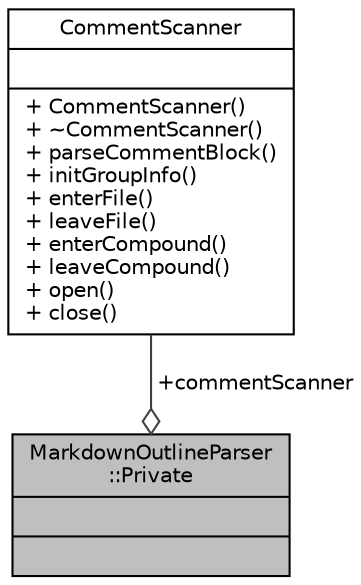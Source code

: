 digraph "MarkdownOutlineParser::Private"
{
 // LATEX_PDF_SIZE
  edge [fontname="Helvetica",fontsize="10",labelfontname="Helvetica",labelfontsize="10"];
  node [fontname="Helvetica",fontsize="10",shape=record];
  Node1 [label="{MarkdownOutlineParser\l::Private\n||}",height=0.2,width=0.4,color="black", fillcolor="grey75", style="filled", fontcolor="black",tooltip=" "];
  Node2 -> Node1 [color="grey25",fontsize="10",style="solid",label=" +commentScanner" ,arrowhead="odiamond"];
  Node2 [label="{CommentScanner\n||+ CommentScanner()\l+ ~CommentScanner()\l+ parseCommentBlock()\l+ initGroupInfo()\l+ enterFile()\l+ leaveFile()\l+ enterCompound()\l+ leaveCompound()\l+ open()\l+ close()\l}",height=0.2,width=0.4,color="black", fillcolor="white", style="filled",URL="$classCommentScanner.html",tooltip=" "];
}
